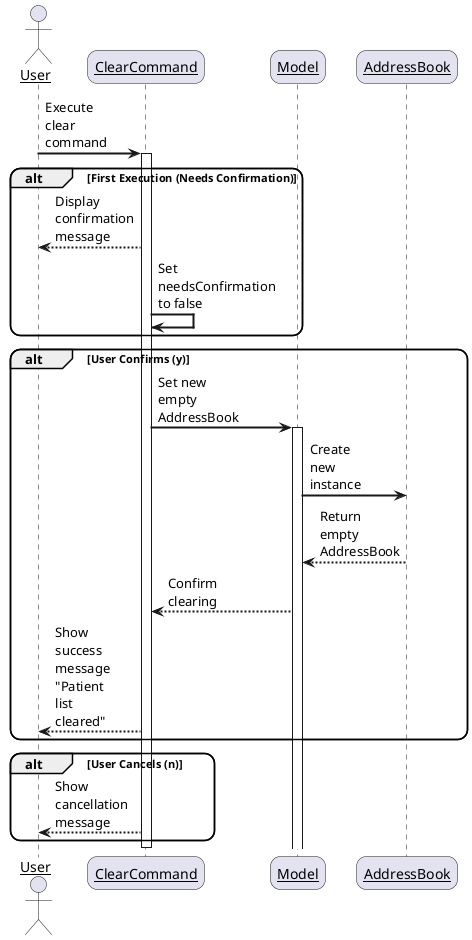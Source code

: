 <?xml version="1.0" encoding="UTF-8" standalone="no"?><svg xmlns="http://www.w3.org/2000/svg" xmlns:xlink="http://www.w3.org/1999/xlink" contentStyleType="text/css" height="500px" preserveAspectRatio="none" version="1.1" viewBox="0 0 1000 500" width="1000px" zoomAndPan="magnify">
<defs/>
<g>
<text x="20" y="30" fill="black" font-family="sans-serif" font-size="14">@startuml
skinparam sequenceArrowThickness 2
skinparam roundcorner 20
skinparam maxmessagesize 60
skinparam sequenceParticipant underline

actor User
participant "ClearCommand" as Command
participant "Model" as Model
participant "AddressBook" as AddressBook

User -> Command : Execute clear command
activate Command

alt First Execution (Needs Confirmation)
    Command --> User : Display confirmation message
    Command -> Command : Set needsConfirmation to false
end

alt User Confirms (y)
    Command -> Model : Set new empty AddressBook
    activate Model
    Model -> AddressBook : Create new instance
    AddressBook --> Model : Return empty AddressBook
    Model --> Command : Confirm clearing
    Command --> User : Show success message "Patient list cleared"
end

alt User Cancels (n)
    Command --> User : Show cancellation message
end

deactivate Command

@enduml</text>
</g>
</svg>
